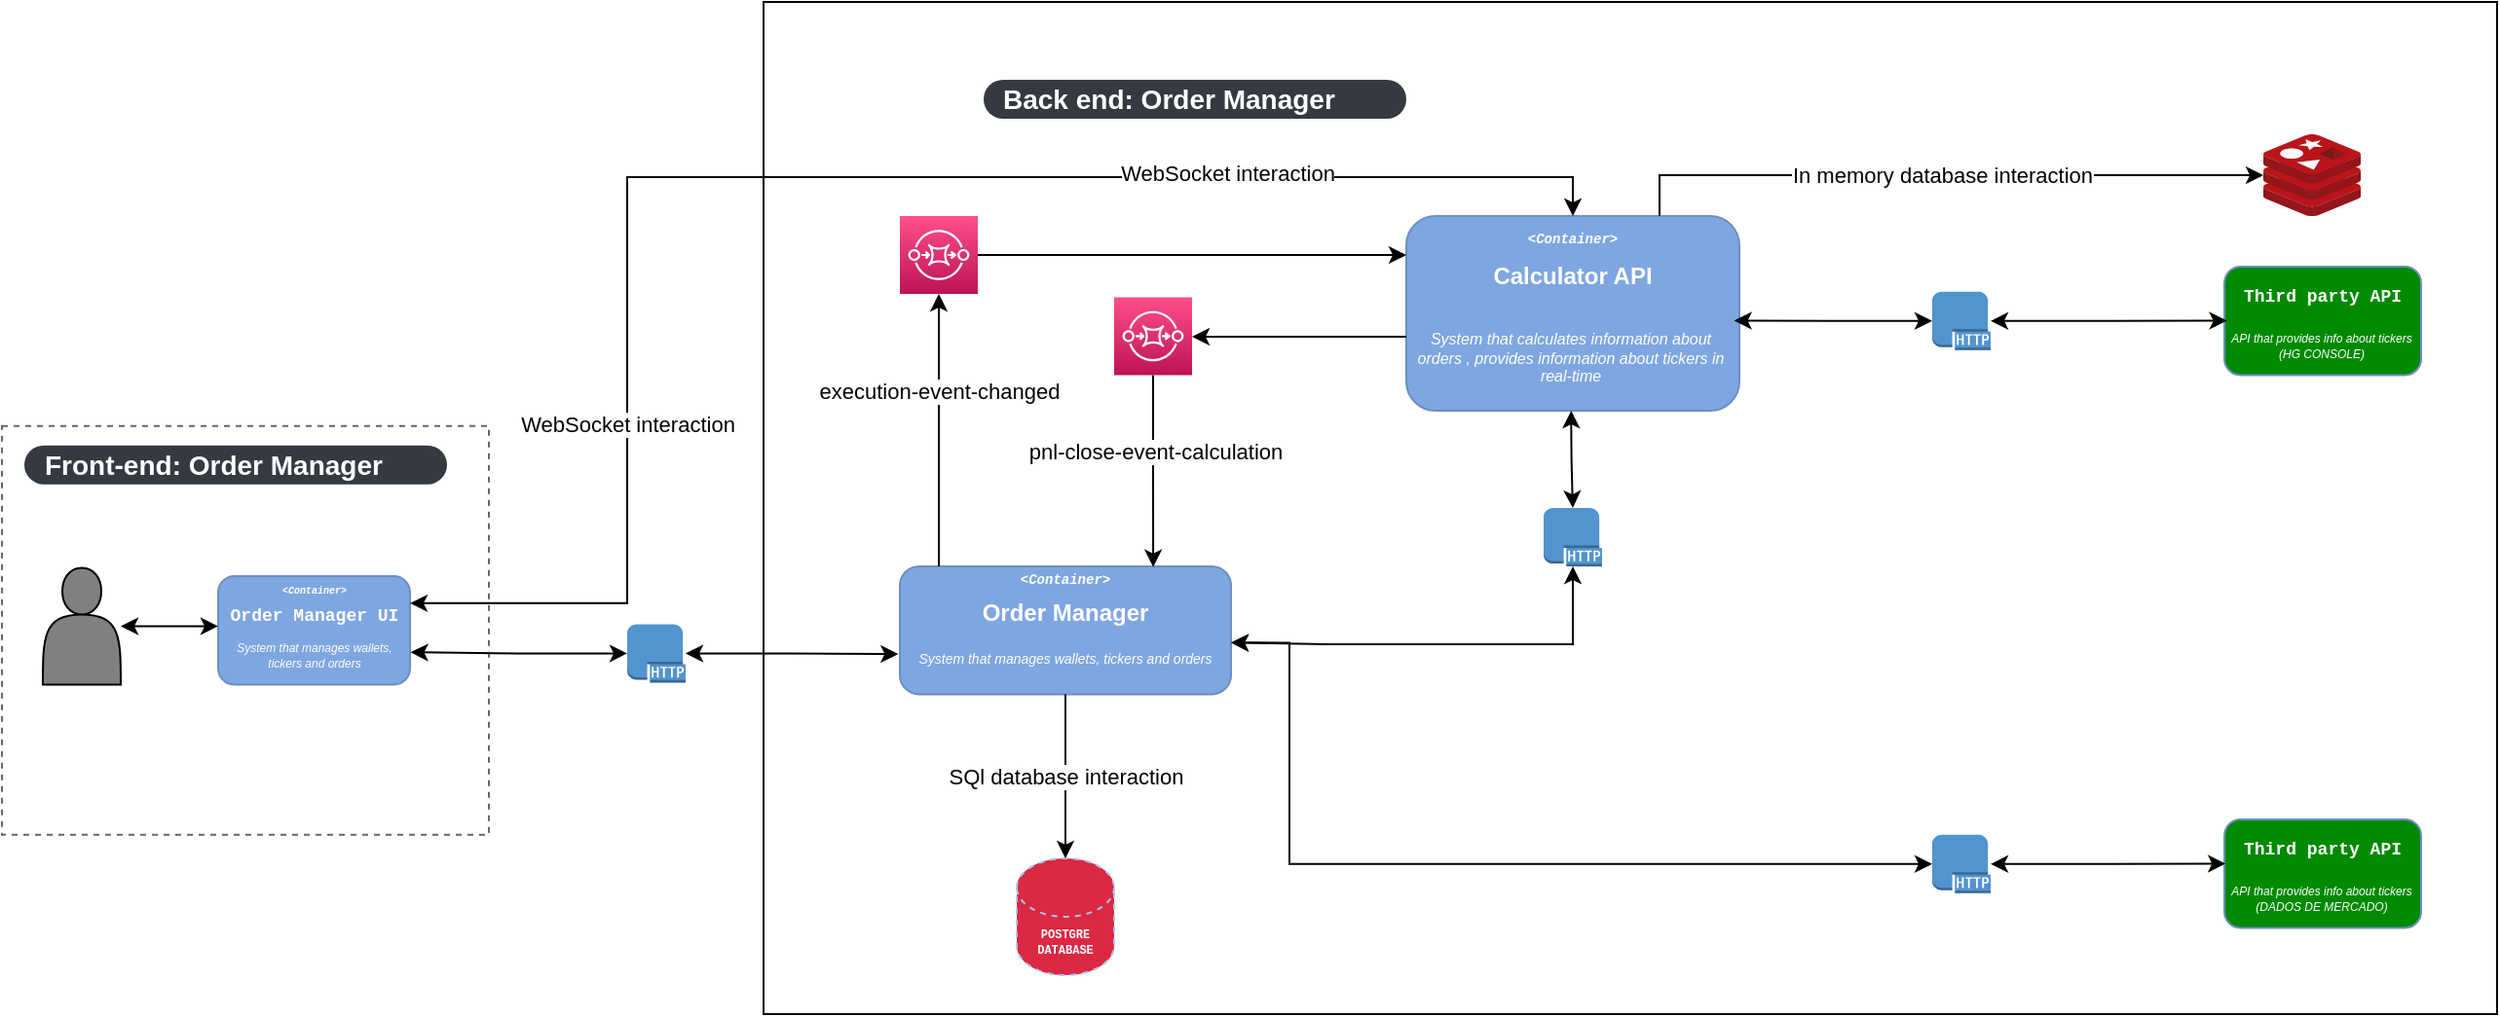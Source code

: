 <mxfile version="20.8.10" type="device"><diagram id="G8-z9XxRLCdR_GGqDWJ_" name="UML"><mxGraphModel dx="1430" dy="-569" grid="1" gridSize="10" guides="1" tooltips="1" connect="1" arrows="1" fold="1" page="1" pageScale="1" pageWidth="827" pageHeight="1169" math="0" shadow="0"><root><mxCell id="0"/><mxCell id="1" parent="0"/><mxCell id="R6V5apMmHm2lomPGDJpe-30" value="" style="rounded=0;whiteSpace=wrap;html=1;fillColor=none;" parent="1" vertex="1"><mxGeometry x="680" y="1590" width="890" height="520" as="geometry"/></mxCell><mxCell id="QPstVVdOQ1XcHwnL6DTK-19" value="&lt;span style=&quot;font-size: 6px;&quot;&gt;&lt;b&gt;POSTGRE&lt;br&gt;DATABASE&lt;/b&gt;&lt;/span&gt;" style="shape=cylinder3;whiteSpace=wrap;html=1;boundedLbl=1;backgroundOutline=1;size=15;dashed=1;fontFamily=Courier New;fontSize=4;fontColor=#FFFFFF;fillColor=#DB2843;strokeColor=#A9C4EB;align=center;" parent="1" vertex="1"><mxGeometry x="810" y="2030" width="50" height="60" as="geometry"/></mxCell><mxCell id="QPstVVdOQ1XcHwnL6DTK-21" value="" style="group" parent="1" vertex="1" connectable="0"><mxGeometry x="1010" y="1700" width="171" height="100" as="geometry"/></mxCell><mxCell id="QPstVVdOQ1XcHwnL6DTK-22" value="" style="rounded=1;whiteSpace=wrap;html=1;fillColor=#7EA6E0;strokeColor=#6c8ebf;" parent="QPstVVdOQ1XcHwnL6DTK-21" vertex="1"><mxGeometry width="171" height="100.0" as="geometry"/></mxCell><mxCell id="QPstVVdOQ1XcHwnL6DTK-23" value="&lt;font color=&quot;#ffffff&quot;&gt;&lt;b&gt;Calculator API&lt;/b&gt;&lt;/font&gt;" style="text;html=1;strokeColor=none;fillColor=none;align=center;verticalAlign=middle;whiteSpace=wrap;rounded=0;" parent="QPstVVdOQ1XcHwnL6DTK-21" vertex="1"><mxGeometry y="12.5" width="171" height="37.5" as="geometry"/></mxCell><mxCell id="QPstVVdOQ1XcHwnL6DTK-24" value="&lt;b style=&quot;border-color: var(--border-color); color: rgb(255, 255, 255); font-family: &amp;quot;Courier New&amp;quot;; font-size: x-small;&quot;&gt;&lt;i style=&quot;border-color: var(--border-color); font-size: 7px;&quot;&gt;&amp;lt;Container&amp;gt;&lt;/i&gt;&lt;/b&gt;" style="text;html=1;strokeColor=none;fillColor=none;align=center;verticalAlign=middle;whiteSpace=wrap;rounded=0;" parent="QPstVVdOQ1XcHwnL6DTK-21" vertex="1"><mxGeometry width="171" height="20" as="geometry"/></mxCell><mxCell id="QPstVVdOQ1XcHwnL6DTK-29" value="&lt;i&gt;&lt;font style=&quot;font-size: 8px;&quot;&gt;System that calculates information about orders , provides information about tickers in real-time&lt;/font&gt;&lt;/i&gt;" style="text;html=1;strokeColor=none;fillColor=none;align=center;verticalAlign=middle;whiteSpace=wrap;rounded=0;dashed=1;fontFamily=Helvetica;fontSize=4;fontColor=#FFFFFF;" parent="QPstVVdOQ1XcHwnL6DTK-21" vertex="1"><mxGeometry y="46.15" width="169.307" height="53.85" as="geometry"/></mxCell><mxCell id="j_ZHUDLepbIBqZkPZ3a7-14" value="Back end: Order Manager" style="rounded=1;whiteSpace=wrap;html=1;arcSize=50;strokeColor=none;strokeWidth=1;fillColor=#343A40;fontColor=#ffffff;whiteSpace=wrap;align=left;verticalAlign=middle;spacingLeft=0;fontStyle=1;fontSize=14;spacing=10;dashed=1;" parent="1" vertex="1"><mxGeometry x="793" y="1630" width="217" height="20" as="geometry"/></mxCell><mxCell id="j_ZHUDLepbIBqZkPZ3a7-31" value="" style="rounded=0;whiteSpace=wrap;html=1;fontSize=4;fillColor=none;dashed=1;fontColor=#666666;strokeColor=#666666;" parent="1" vertex="1"><mxGeometry x="289" y="1807.87" width="250" height="210" as="geometry"/></mxCell><mxCell id="j_ZHUDLepbIBqZkPZ3a7-61" value="Front-end: Order Manager" style="rounded=1;whiteSpace=wrap;html=1;arcSize=50;strokeColor=none;strokeWidth=1;fillColor=#343A40;fontColor=#ffffff;whiteSpace=wrap;align=left;verticalAlign=middle;spacingLeft=0;fontStyle=1;fontSize=14;spacing=10;dashed=1;" parent="1" vertex="1"><mxGeometry x="300.5" y="1817.86" width="217" height="20" as="geometry"/></mxCell><mxCell id="j_ZHUDLepbIBqZkPZ3a7-63" value="" style="group" parent="1" vertex="1" connectable="0"><mxGeometry x="400" y="1885.01" width="98.5" height="55.71" as="geometry"/></mxCell><mxCell id="j_ZHUDLepbIBqZkPZ3a7-34" value="" style="rounded=1;whiteSpace=wrap;html=1;fillColor=#7EA6E0;strokeColor=#6c8ebf;" parent="j_ZHUDLepbIBqZkPZ3a7-63" vertex="1"><mxGeometry width="98.5" height="55.71" as="geometry"/></mxCell><mxCell id="j_ZHUDLepbIBqZkPZ3a7-35" value="&lt;font size=&quot;1&quot; color=&quot;#ffffff&quot; face=&quot;Courier New&quot; style=&quot;&quot;&gt;&lt;b style=&quot;font-size: 9px;&quot;&gt;Order Manager UI&lt;/b&gt;&lt;/font&gt;" style="text;html=1;strokeColor=none;fillColor=none;align=center;verticalAlign=middle;whiteSpace=wrap;rounded=0;" parent="j_ZHUDLepbIBqZkPZ3a7-63" vertex="1"><mxGeometry x="3.8" y="11.784" width="90.901" height="13.927" as="geometry"/></mxCell><mxCell id="j_ZHUDLepbIBqZkPZ3a7-36" value="&lt;font size=&quot;1&quot; color=&quot;#ffffff&quot; face=&quot;Courier New&quot; style=&quot;&quot;&gt;&lt;b style=&quot;&quot;&gt;&lt;i style=&quot;font-size: 5px;&quot;&gt;&amp;lt;Container&amp;gt;&lt;/i&gt;&lt;/b&gt;&lt;/font&gt;" style="text;html=1;strokeColor=none;fillColor=none;align=center;verticalAlign=middle;whiteSpace=wrap;rounded=0;" parent="j_ZHUDLepbIBqZkPZ3a7-63" vertex="1"><mxGeometry x="3.8" width="90.9" height="10" as="geometry"/></mxCell><mxCell id="j_ZHUDLepbIBqZkPZ3a7-37" value="&lt;i&gt;&lt;font style=&quot;font-size: 6px;&quot; color=&quot;#ffffff&quot;&gt;System that manages wallets, tickers and orders&lt;/font&gt;&lt;/i&gt;" style="text;html=1;strokeColor=none;fillColor=none;align=center;verticalAlign=middle;whiteSpace=wrap;rounded=0;dashed=1;fontFamily=Helvetica;fontSize=4;fontColor=#666666;" parent="j_ZHUDLepbIBqZkPZ3a7-63" vertex="1"><mxGeometry y="25.71" width="98.5" height="30.0" as="geometry"/></mxCell><mxCell id="j_ZHUDLepbIBqZkPZ3a7-78" style="edgeStyle=entityRelationEdgeStyle;rounded=0;orthogonalLoop=1;jettySize=auto;html=1;entryX=0;entryY=0;entryDx=0;entryDy=0;fontSize=16;fontColor=#666666;startArrow=classic;startFill=1;elbow=vertical;" parent="1" source="j_ZHUDLepbIBqZkPZ3a7-76" target="j_ZHUDLepbIBqZkPZ3a7-37" edge="1"><mxGeometry relative="1" as="geometry"/></mxCell><mxCell id="j_ZHUDLepbIBqZkPZ3a7-76" value="" style="shape=actor;whiteSpace=wrap;html=1;rounded=0;strokeColor=default;fontSize=16;fontColor=#666666;fillColor=#808080;" parent="1" vertex="1"><mxGeometry x="310" y="1880.72" width="40" height="60" as="geometry"/></mxCell><mxCell id="IbCL7foB4Mhcm8tWdogY-5" value="" style="group" parent="1" vertex="1" connectable="0"><mxGeometry x="1430" y="1726" width="101" height="55.71" as="geometry"/></mxCell><mxCell id="IbCL7foB4Mhcm8tWdogY-6" value="" style="rounded=1;whiteSpace=wrap;html=1;fillColor=#008A00;strokeColor=#6c8ebf;" parent="IbCL7foB4Mhcm8tWdogY-5" vertex="1"><mxGeometry width="101" height="55.71" as="geometry"/></mxCell><mxCell id="IbCL7foB4Mhcm8tWdogY-7" value="&lt;font size=&quot;1&quot; color=&quot;#ffffff&quot; face=&quot;Courier New&quot; style=&quot;&quot;&gt;&lt;b style=&quot;font-size: 9px;&quot;&gt;Third party API&lt;/b&gt;&lt;/font&gt;" style="text;html=1;strokeColor=none;fillColor=none;align=center;verticalAlign=middle;whiteSpace=wrap;rounded=0;" parent="IbCL7foB4Mhcm8tWdogY-5" vertex="1"><mxGeometry y="6.964" width="101" height="13.927" as="geometry"/></mxCell><mxCell id="IbCL7foB4Mhcm8tWdogY-8" value="&lt;i&gt;&lt;font style=&quot;font-size: 6px;&quot;&gt;API that provides info about tickers (HG CONSOLE)&lt;/font&gt;&lt;/i&gt;" style="text;html=1;strokeColor=none;fillColor=none;align=center;verticalAlign=middle;whiteSpace=wrap;rounded=0;dashed=1;fontFamily=Helvetica;fontSize=4;fontColor=#FFFFFF;" parent="IbCL7foB4Mhcm8tWdogY-5" vertex="1"><mxGeometry y="25.71" width="100" height="30" as="geometry"/></mxCell><mxCell id="R6V5apMmHm2lomPGDJpe-14" style="edgeStyle=orthogonalEdgeStyle;rounded=0;orthogonalLoop=1;jettySize=auto;html=1;" parent="1" source="R6V5apMmHm2lomPGDJpe-1" edge="1"><mxGeometry relative="1" as="geometry"><Array as="points"><mxPoint x="1010" y="1720"/></Array><mxPoint x="1010" y="1720" as="targetPoint"/></mxGeometry></mxCell><mxCell id="R6V5apMmHm2lomPGDJpe-1" value="" style="sketch=0;points=[[0,0,0],[0.25,0,0],[0.5,0,0],[0.75,0,0],[1,0,0],[0,1,0],[0.25,1,0],[0.5,1,0],[0.75,1,0],[1,1,0],[0,0.25,0],[0,0.5,0],[0,0.75,0],[1,0.25,0],[1,0.5,0],[1,0.75,0]];outlineConnect=0;fontColor=#232F3E;gradientColor=#FF4F8B;gradientDirection=north;fillColor=#BC1356;strokeColor=#ffffff;dashed=0;verticalLabelPosition=bottom;verticalAlign=top;align=center;html=1;fontSize=12;fontStyle=0;aspect=fixed;shape=mxgraph.aws4.resourceIcon;resIcon=mxgraph.aws4.sqs;" parent="1" vertex="1"><mxGeometry x="750" y="1700" width="40" height="40" as="geometry"/></mxCell><mxCell id="R6V5apMmHm2lomPGDJpe-2" value="" style="group" parent="1" vertex="1" connectable="0"><mxGeometry x="750" y="1880" width="195" height="142.66" as="geometry"/></mxCell><mxCell id="QPstVVdOQ1XcHwnL6DTK-15" value="" style="rounded=1;whiteSpace=wrap;html=1;fillColor=#7EA6E0;strokeColor=#6c8ebf;" parent="R6V5apMmHm2lomPGDJpe-2" vertex="1"><mxGeometry width="170" height="65.71" as="geometry"/></mxCell><mxCell id="QPstVVdOQ1XcHwnL6DTK-16" value="&lt;b&gt;&lt;font color=&quot;#ffffff&quot;&gt;Order Manager&lt;/font&gt;&lt;/b&gt;" style="text;html=1;strokeColor=none;fillColor=none;align=center;verticalAlign=middle;whiteSpace=wrap;rounded=0;" parent="R6V5apMmHm2lomPGDJpe-2" vertex="1"><mxGeometry y="8.21" width="170" height="31.79" as="geometry"/></mxCell><mxCell id="QPstVVdOQ1XcHwnL6DTK-17" value="&lt;font size=&quot;1&quot; color=&quot;#ffffff&quot; face=&quot;Courier New&quot; style=&quot;&quot;&gt;&lt;b style=&quot;&quot;&gt;&lt;i style=&quot;font-size: 7px;&quot;&gt;&amp;lt;Container&amp;gt;&lt;/i&gt;&lt;/b&gt;&lt;/font&gt;" style="text;html=1;strokeColor=none;fillColor=none;align=center;verticalAlign=middle;whiteSpace=wrap;rounded=0;" parent="R6V5apMmHm2lomPGDJpe-2" vertex="1"><mxGeometry width="170" height="10" as="geometry"/></mxCell><mxCell id="QPstVVdOQ1XcHwnL6DTK-27" value="&lt;i&gt;&lt;font style=&quot;font-size: 7px;&quot; color=&quot;#ffffff&quot;&gt;System that manages wallets, tickers and orders&lt;/font&gt;&lt;/i&gt;" style="text;html=1;strokeColor=none;fillColor=none;align=center;verticalAlign=middle;whiteSpace=wrap;rounded=0;dashed=1;fontFamily=Helvetica;fontSize=4;fontColor=#666666;" parent="R6V5apMmHm2lomPGDJpe-2" vertex="1"><mxGeometry y="30.325" width="170" height="35.385" as="geometry"/></mxCell><mxCell id="R6V5apMmHm2lomPGDJpe-4" value="SQl database interaction" style="edgeStyle=orthogonalEdgeStyle;rounded=0;orthogonalLoop=1;jettySize=auto;html=1;entryX=0.5;entryY=0;entryDx=0;entryDy=0;entryPerimeter=0;" parent="1" source="QPstVVdOQ1XcHwnL6DTK-27" target="QPstVVdOQ1XcHwnL6DTK-19" edge="1"><mxGeometry relative="1" as="geometry"><Array as="points"><mxPoint x="835" y="1970"/><mxPoint x="835" y="1970"/></Array></mxGeometry></mxCell><mxCell id="R6V5apMmHm2lomPGDJpe-5" value="execution-event-changed" style="edgeStyle=orthogonalEdgeStyle;rounded=0;orthogonalLoop=1;jettySize=auto;html=1;entryX=0.5;entryY=1;entryDx=0;entryDy=0;entryPerimeter=0;" parent="1" source="QPstVVdOQ1XcHwnL6DTK-17" target="R6V5apMmHm2lomPGDJpe-1" edge="1"><mxGeometry x="0.286" relative="1" as="geometry"><Array as="points"><mxPoint x="770" y="1840"/><mxPoint x="770" y="1840"/></Array><mxPoint as="offset"/></mxGeometry></mxCell><mxCell id="R6V5apMmHm2lomPGDJpe-6" value="" style="sketch=0;aspect=fixed;html=1;points=[];align=center;image;fontSize=12;image=img/lib/mscae/Cache_Redis_Product.svg;" parent="1" vertex="1"><mxGeometry x="1450" y="1658" width="50" height="42" as="geometry"/></mxCell><mxCell id="R6V5apMmHm2lomPGDJpe-8" value="In memory database interaction" style="edgeStyle=orthogonalEdgeStyle;rounded=0;orthogonalLoop=1;jettySize=auto;html=1;" parent="1" target="R6V5apMmHm2lomPGDJpe-6" edge="1"><mxGeometry relative="1" as="geometry"><mxPoint x="1140" y="1700" as="sourcePoint"/><Array as="points"><mxPoint x="1140" y="1700"/><mxPoint x="1140" y="1640"/></Array><mxPoint as="offset"/></mxGeometry></mxCell><mxCell id="-E4H5oC0sihJtCAu3uW5-21" style="edgeStyle=orthogonalEdgeStyle;rounded=0;orthogonalLoop=1;jettySize=auto;html=1;entryX=0.994;entryY=0.14;entryDx=0;entryDy=0;entryPerimeter=0;startArrow=classic;startFill=1;" parent="1" source="R6V5apMmHm2lomPGDJpe-15" target="QPstVVdOQ1XcHwnL6DTK-29" edge="1"><mxGeometry relative="1" as="geometry"/></mxCell><mxCell id="-E4H5oC0sihJtCAu3uW5-25" style="edgeStyle=orthogonalEdgeStyle;rounded=0;orthogonalLoop=1;jettySize=auto;html=1;entryX=0.013;entryY=0.069;entryDx=0;entryDy=0;startArrow=classic;startFill=1;entryPerimeter=0;" parent="1" source="R6V5apMmHm2lomPGDJpe-15" target="IbCL7foB4Mhcm8tWdogY-8" edge="1"><mxGeometry relative="1" as="geometry"><Array as="points"/></mxGeometry></mxCell><mxCell id="R6V5apMmHm2lomPGDJpe-15" value="" style="outlineConnect=0;dashed=0;verticalLabelPosition=bottom;verticalAlign=top;align=center;html=1;shape=mxgraph.aws3.http_protocol;fillColor=#5294CF;gradientColor=none;" parent="1" vertex="1"><mxGeometry x="1280" y="1738.86" width="30" height="30" as="geometry"/></mxCell><mxCell id="R6V5apMmHm2lomPGDJpe-25" style="edgeStyle=orthogonalEdgeStyle;rounded=0;orthogonalLoop=1;jettySize=auto;html=1;entryX=-0.005;entryY=0.415;entryDx=0;entryDy=0;entryPerimeter=0;startArrow=classic;startFill=1;" parent="1" source="R6V5apMmHm2lomPGDJpe-20" target="QPstVVdOQ1XcHwnL6DTK-27" edge="1"><mxGeometry relative="1" as="geometry"/></mxCell><mxCell id="7MmbhEguHUzOskt0_W_d-6" style="edgeStyle=orthogonalEdgeStyle;rounded=0;orthogonalLoop=1;jettySize=auto;html=1;entryX=1.003;entryY=0.446;entryDx=0;entryDy=0;entryPerimeter=0;fontSize=6;fontColor=#000000;startArrow=classic;startFill=1;" edge="1" parent="1" source="R6V5apMmHm2lomPGDJpe-20" target="j_ZHUDLepbIBqZkPZ3a7-37"><mxGeometry relative="1" as="geometry"/></mxCell><mxCell id="R6V5apMmHm2lomPGDJpe-20" value="" style="outlineConnect=0;dashed=0;verticalLabelPosition=bottom;verticalAlign=top;align=center;html=1;shape=mxgraph.aws3.http_protocol;fillColor=#5294CF;gradientColor=none;" parent="1" vertex="1"><mxGeometry x="610" y="1909.71" width="30" height="30" as="geometry"/></mxCell><mxCell id="R6V5apMmHm2lomPGDJpe-27" style="edgeStyle=orthogonalEdgeStyle;rounded=0;orthogonalLoop=1;jettySize=auto;html=1;exitX=1;exitY=0.25;exitDx=0;exitDy=0;entryX=0.5;entryY=0;entryDx=0;entryDy=0;startArrow=classic;startFill=1;" parent="1" source="j_ZHUDLepbIBqZkPZ3a7-34" target="QPstVVdOQ1XcHwnL6DTK-24" edge="1"><mxGeometry relative="1" as="geometry"><Array as="points"><mxPoint x="610" y="1899"/><mxPoint x="610" y="1680"/><mxPoint x="1096" y="1680"/></Array></mxGeometry></mxCell><mxCell id="R6V5apMmHm2lomPGDJpe-28" value="WebSocket interaction" style="edgeLabel;html=1;align=center;verticalAlign=middle;resizable=0;points=[];" parent="R6V5apMmHm2lomPGDJpe-27" vertex="1" connectable="0"><mxGeometry x="-0.636" relative="1" as="geometry"><mxPoint y="-52" as="offset"/></mxGeometry></mxCell><mxCell id="R6V5apMmHm2lomPGDJpe-29" value="WebSocket interaction" style="edgeLabel;html=1;align=center;verticalAlign=middle;resizable=0;points=[];" parent="R6V5apMmHm2lomPGDJpe-27" vertex="1" connectable="0"><mxGeometry x="0.526" y="2" relative="1" as="geometry"><mxPoint as="offset"/></mxGeometry></mxCell><mxCell id="-E4H5oC0sihJtCAu3uW5-9" value="" style="group" parent="1" vertex="1" connectable="0"><mxGeometry x="1430" y="2010" width="101" height="55.71" as="geometry"/></mxCell><mxCell id="-E4H5oC0sihJtCAu3uW5-10" value="" style="rounded=1;whiteSpace=wrap;html=1;fillColor=#008A00;strokeColor=#6c8ebf;" parent="-E4H5oC0sihJtCAu3uW5-9" vertex="1"><mxGeometry width="101" height="55.71" as="geometry"/></mxCell><mxCell id="-E4H5oC0sihJtCAu3uW5-11" value="&lt;font size=&quot;1&quot; color=&quot;#ffffff&quot; face=&quot;Courier New&quot; style=&quot;&quot;&gt;&lt;b style=&quot;font-size: 9px;&quot;&gt;Third party API&lt;/b&gt;&lt;/font&gt;" style="text;html=1;strokeColor=none;fillColor=none;align=center;verticalAlign=middle;whiteSpace=wrap;rounded=0;" parent="-E4H5oC0sihJtCAu3uW5-9" vertex="1"><mxGeometry y="6.964" width="101" height="13.927" as="geometry"/></mxCell><mxCell id="-E4H5oC0sihJtCAu3uW5-12" value="&lt;i&gt;&lt;font style=&quot;font-size: 6px;&quot;&gt;API that provides info about tickers (DADOS DE MERCADO)&lt;/font&gt;&lt;/i&gt;" style="text;html=1;strokeColor=none;fillColor=none;align=center;verticalAlign=middle;whiteSpace=wrap;rounded=0;dashed=1;fontFamily=Helvetica;fontSize=4;fontColor=#FFFFFF;" parent="-E4H5oC0sihJtCAu3uW5-9" vertex="1"><mxGeometry y="25.71" width="100" height="30" as="geometry"/></mxCell><mxCell id="-E4H5oC0sihJtCAu3uW5-13" style="edgeStyle=orthogonalEdgeStyle;rounded=0;orthogonalLoop=1;jettySize=auto;html=1;entryX=0.006;entryY=0.408;entryDx=0;entryDy=0;entryPerimeter=0;startArrow=classic;startFill=1;" parent="1" source="-E4H5oC0sihJtCAu3uW5-14" target="-E4H5oC0sihJtCAu3uW5-10" edge="1"><mxGeometry relative="1" as="geometry"/></mxCell><mxCell id="-E4H5oC0sihJtCAu3uW5-19" style="edgeStyle=orthogonalEdgeStyle;rounded=0;orthogonalLoop=1;jettySize=auto;html=1;entryX=1;entryY=0.25;entryDx=0;entryDy=0;startArrow=classic;startFill=1;" parent="1" source="-E4H5oC0sihJtCAu3uW5-14" target="QPstVVdOQ1XcHwnL6DTK-27" edge="1"><mxGeometry relative="1" as="geometry"><Array as="points"><mxPoint x="950" y="2033"/><mxPoint x="950" y="1919"/></Array></mxGeometry></mxCell><mxCell id="-E4H5oC0sihJtCAu3uW5-14" value="" style="outlineConnect=0;dashed=0;verticalLabelPosition=bottom;verticalAlign=top;align=center;html=1;shape=mxgraph.aws3.http_protocol;fillColor=#5294CF;gradientColor=none;" parent="1" vertex="1"><mxGeometry x="1280" y="2017.86" width="30" height="30" as="geometry"/></mxCell><mxCell id="-E4H5oC0sihJtCAu3uW5-34" style="edgeStyle=orthogonalEdgeStyle;rounded=0;orthogonalLoop=1;jettySize=auto;html=1;entryX=1;entryY=0.25;entryDx=0;entryDy=0;startArrow=classic;startFill=1;" parent="1" source="-E4H5oC0sihJtCAu3uW5-35" target="QPstVVdOQ1XcHwnL6DTK-27" edge="1"><mxGeometry relative="1" as="geometry"><mxPoint x="940" y="1800.001" as="targetPoint"/><Array as="points"><mxPoint x="1095" y="1920"/><mxPoint x="970" y="1920"/></Array></mxGeometry></mxCell><mxCell id="-E4H5oC0sihJtCAu3uW5-35" value="" style="outlineConnect=0;dashed=0;verticalLabelPosition=bottom;verticalAlign=top;align=center;html=1;shape=mxgraph.aws3.http_protocol;fillColor=#5294CF;gradientColor=none;" parent="1" vertex="1"><mxGeometry x="1080.5" y="1850" width="30" height="30" as="geometry"/></mxCell><mxCell id="-E4H5oC0sihJtCAu3uW5-37" style="edgeStyle=orthogonalEdgeStyle;curved=1;rounded=0;orthogonalLoop=1;jettySize=auto;html=1;entryX=0.5;entryY=0;entryDx=0;entryDy=0;entryPerimeter=0;startArrow=classic;startFill=1;" parent="1" source="QPstVVdOQ1XcHwnL6DTK-29" target="-E4H5oC0sihJtCAu3uW5-35" edge="1"><mxGeometry relative="1" as="geometry"/></mxCell><mxCell id="7MmbhEguHUzOskt0_W_d-3" style="edgeStyle=orthogonalEdgeStyle;rounded=0;orthogonalLoop=1;jettySize=auto;html=1;entryX=0.765;entryY=0.033;entryDx=0;entryDy=0;entryPerimeter=0;fontSize=6;fontColor=#FFFFFF;" edge="1" parent="1" source="7MmbhEguHUzOskt0_W_d-2" target="QPstVVdOQ1XcHwnL6DTK-17"><mxGeometry relative="1" as="geometry"/></mxCell><mxCell id="7MmbhEguHUzOskt0_W_d-5" value="&lt;font style=&quot;font-size: 11px;&quot; color=&quot;#000000&quot;&gt;pnl-close-event-calculation&lt;/font&gt;" style="edgeLabel;html=1;align=center;verticalAlign=middle;resizable=0;points=[];fontSize=6;fontColor=#FFFFFF;" vertex="1" connectable="0" parent="7MmbhEguHUzOskt0_W_d-3"><mxGeometry x="-0.195" y="1" relative="1" as="geometry"><mxPoint as="offset"/></mxGeometry></mxCell><mxCell id="7MmbhEguHUzOskt0_W_d-2" value="" style="sketch=0;points=[[0,0,0],[0.25,0,0],[0.5,0,0],[0.75,0,0],[1,0,0],[0,1,0],[0.25,1,0],[0.5,1,0],[0.75,1,0],[1,1,0],[0,0.25,0],[0,0.5,0],[0,0.75,0],[1,0.25,0],[1,0.5,0],[1,0.75,0]];outlineConnect=0;fontColor=#232F3E;gradientColor=#FF4F8B;gradientDirection=north;fillColor=#BC1356;strokeColor=#ffffff;dashed=0;verticalLabelPosition=bottom;verticalAlign=top;align=center;html=1;fontSize=12;fontStyle=0;aspect=fixed;shape=mxgraph.aws4.resourceIcon;resIcon=mxgraph.aws4.sqs;" vertex="1" parent="1"><mxGeometry x="860" y="1741.71" width="40" height="40" as="geometry"/></mxCell><mxCell id="7MmbhEguHUzOskt0_W_d-4" style="edgeStyle=orthogonalEdgeStyle;rounded=0;orthogonalLoop=1;jettySize=auto;html=1;fontSize=6;fontColor=#FFFFFF;" edge="1" parent="1" source="QPstVVdOQ1XcHwnL6DTK-29" target="7MmbhEguHUzOskt0_W_d-2"><mxGeometry relative="1" as="geometry"><Array as="points"><mxPoint x="980" y="1762"/><mxPoint x="980" y="1762"/></Array></mxGeometry></mxCell></root></mxGraphModel></diagram></mxfile>